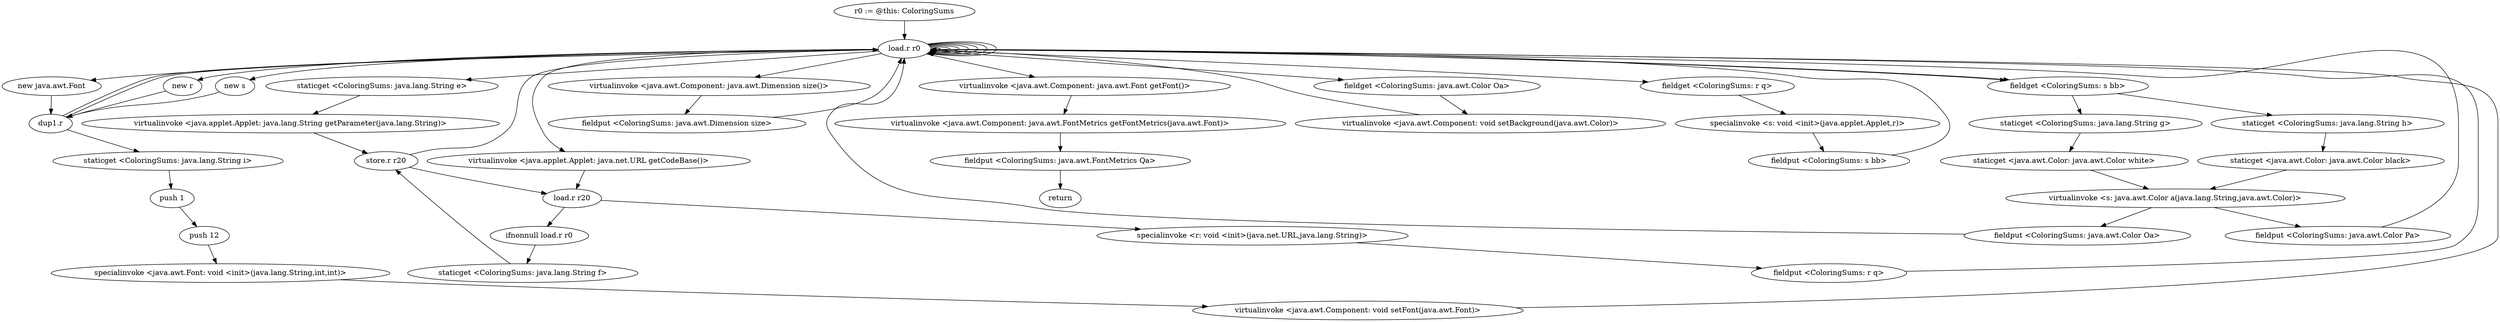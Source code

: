 digraph "" {
    "r0 := @this: ColoringSums"
    "load.r r0"
    "r0 := @this: ColoringSums"->"load.r r0";
    "staticget <ColoringSums: java.lang.String e>"
    "load.r r0"->"staticget <ColoringSums: java.lang.String e>";
    "virtualinvoke <java.applet.Applet: java.lang.String getParameter(java.lang.String)>"
    "staticget <ColoringSums: java.lang.String e>"->"virtualinvoke <java.applet.Applet: java.lang.String getParameter(java.lang.String)>";
    "store.r r20"
    "virtualinvoke <java.applet.Applet: java.lang.String getParameter(java.lang.String)>"->"store.r r20";
    "load.r r20"
    "store.r r20"->"load.r r20";
    "ifnonnull load.r r0"
    "load.r r20"->"ifnonnull load.r r0";
    "staticget <ColoringSums: java.lang.String f>"
    "ifnonnull load.r r0"->"staticget <ColoringSums: java.lang.String f>";
    "staticget <ColoringSums: java.lang.String f>"->"store.r r20";
    "store.r r20"->"load.r r0";
    "new r"
    "load.r r0"->"new r";
    "dup1.r"
    "new r"->"dup1.r";
    "dup1.r"->"load.r r0";
    "virtualinvoke <java.applet.Applet: java.net.URL getCodeBase()>"
    "load.r r0"->"virtualinvoke <java.applet.Applet: java.net.URL getCodeBase()>";
    "virtualinvoke <java.applet.Applet: java.net.URL getCodeBase()>"->"load.r r20";
    "specialinvoke <r: void <init>(java.net.URL,java.lang.String)>"
    "load.r r20"->"specialinvoke <r: void <init>(java.net.URL,java.lang.String)>";
    "fieldput <ColoringSums: r q>"
    "specialinvoke <r: void <init>(java.net.URL,java.lang.String)>"->"fieldput <ColoringSums: r q>";
    "fieldput <ColoringSums: r q>"->"load.r r0";
    "new s"
    "load.r r0"->"new s";
    "new s"->"dup1.r";
    "dup1.r"->"load.r r0";
    "load.r r0"->"load.r r0";
    "fieldget <ColoringSums: r q>"
    "load.r r0"->"fieldget <ColoringSums: r q>";
    "specialinvoke <s: void <init>(java.applet.Applet,r)>"
    "fieldget <ColoringSums: r q>"->"specialinvoke <s: void <init>(java.applet.Applet,r)>";
    "fieldput <ColoringSums: s bb>"
    "specialinvoke <s: void <init>(java.applet.Applet,r)>"->"fieldput <ColoringSums: s bb>";
    "fieldput <ColoringSums: s bb>"->"load.r r0";
    "load.r r0"->"load.r r0";
    "virtualinvoke <java.awt.Component: java.awt.Dimension size()>"
    "load.r r0"->"virtualinvoke <java.awt.Component: java.awt.Dimension size()>";
    "fieldput <ColoringSums: java.awt.Dimension size>"
    "virtualinvoke <java.awt.Component: java.awt.Dimension size()>"->"fieldput <ColoringSums: java.awt.Dimension size>";
    "fieldput <ColoringSums: java.awt.Dimension size>"->"load.r r0";
    "load.r r0"->"load.r r0";
    "fieldget <ColoringSums: s bb>"
    "load.r r0"->"fieldget <ColoringSums: s bb>";
    "staticget <ColoringSums: java.lang.String g>"
    "fieldget <ColoringSums: s bb>"->"staticget <ColoringSums: java.lang.String g>";
    "staticget <java.awt.Color: java.awt.Color white>"
    "staticget <ColoringSums: java.lang.String g>"->"staticget <java.awt.Color: java.awt.Color white>";
    "virtualinvoke <s: java.awt.Color a(java.lang.String,java.awt.Color)>"
    "staticget <java.awt.Color: java.awt.Color white>"->"virtualinvoke <s: java.awt.Color a(java.lang.String,java.awt.Color)>";
    "fieldput <ColoringSums: java.awt.Color Oa>"
    "virtualinvoke <s: java.awt.Color a(java.lang.String,java.awt.Color)>"->"fieldput <ColoringSums: java.awt.Color Oa>";
    "fieldput <ColoringSums: java.awt.Color Oa>"->"load.r r0";
    "load.r r0"->"load.r r0";
    "load.r r0"->"fieldget <ColoringSums: s bb>";
    "staticget <ColoringSums: java.lang.String h>"
    "fieldget <ColoringSums: s bb>"->"staticget <ColoringSums: java.lang.String h>";
    "staticget <java.awt.Color: java.awt.Color black>"
    "staticget <ColoringSums: java.lang.String h>"->"staticget <java.awt.Color: java.awt.Color black>";
    "staticget <java.awt.Color: java.awt.Color black>"->"virtualinvoke <s: java.awt.Color a(java.lang.String,java.awt.Color)>";
    "fieldput <ColoringSums: java.awt.Color Pa>"
    "virtualinvoke <s: java.awt.Color a(java.lang.String,java.awt.Color)>"->"fieldput <ColoringSums: java.awt.Color Pa>";
    "fieldput <ColoringSums: java.awt.Color Pa>"->"load.r r0";
    "load.r r0"->"load.r r0";
    "fieldget <ColoringSums: java.awt.Color Oa>"
    "load.r r0"->"fieldget <ColoringSums: java.awt.Color Oa>";
    "virtualinvoke <java.awt.Component: void setBackground(java.awt.Color)>"
    "fieldget <ColoringSums: java.awt.Color Oa>"->"virtualinvoke <java.awt.Component: void setBackground(java.awt.Color)>";
    "virtualinvoke <java.awt.Component: void setBackground(java.awt.Color)>"->"load.r r0";
    "new java.awt.Font"
    "load.r r0"->"new java.awt.Font";
    "new java.awt.Font"->"dup1.r";
    "staticget <ColoringSums: java.lang.String i>"
    "dup1.r"->"staticget <ColoringSums: java.lang.String i>";
    "push 1"
    "staticget <ColoringSums: java.lang.String i>"->"push 1";
    "push 12"
    "push 1"->"push 12";
    "specialinvoke <java.awt.Font: void <init>(java.lang.String,int,int)>"
    "push 12"->"specialinvoke <java.awt.Font: void <init>(java.lang.String,int,int)>";
    "virtualinvoke <java.awt.Component: void setFont(java.awt.Font)>"
    "specialinvoke <java.awt.Font: void <init>(java.lang.String,int,int)>"->"virtualinvoke <java.awt.Component: void setFont(java.awt.Font)>";
    "virtualinvoke <java.awt.Component: void setFont(java.awt.Font)>"->"load.r r0";
    "load.r r0"->"load.r r0";
    "load.r r0"->"load.r r0";
    "virtualinvoke <java.awt.Component: java.awt.Font getFont()>"
    "load.r r0"->"virtualinvoke <java.awt.Component: java.awt.Font getFont()>";
    "virtualinvoke <java.awt.Component: java.awt.FontMetrics getFontMetrics(java.awt.Font)>"
    "virtualinvoke <java.awt.Component: java.awt.Font getFont()>"->"virtualinvoke <java.awt.Component: java.awt.FontMetrics getFontMetrics(java.awt.Font)>";
    "fieldput <ColoringSums: java.awt.FontMetrics Qa>"
    "virtualinvoke <java.awt.Component: java.awt.FontMetrics getFontMetrics(java.awt.Font)>"->"fieldput <ColoringSums: java.awt.FontMetrics Qa>";
    "return"
    "fieldput <ColoringSums: java.awt.FontMetrics Qa>"->"return";
}
